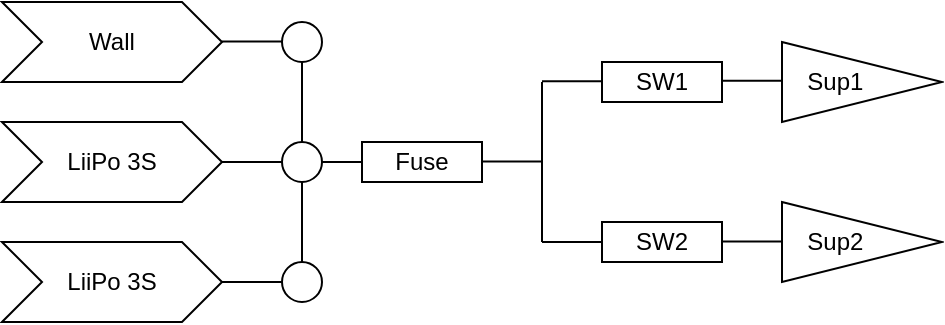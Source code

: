 <mxfile>
    <diagram id="hC7p9-AB-ZFEgGeFdhRV" name="Page-1">
        <mxGraphModel dx="583" dy="293" grid="1" gridSize="10" guides="1" tooltips="1" connect="1" arrows="1" fold="1" page="1" pageScale="1" pageWidth="850" pageHeight="1100" math="0" shadow="0">
            <root>
                <mxCell id="0"/>
                <mxCell id="1" parent="0"/>
                <mxCell id="4" value="Sup1&amp;nbsp; &amp;nbsp; &amp;nbsp; &amp;nbsp;&amp;nbsp;" style="triangle;whiteSpace=wrap;html=1;" vertex="1" parent="1">
                    <mxGeometry x="480" y="240" width="80" height="40" as="geometry"/>
                </mxCell>
                <mxCell id="6" value="LiiPo 3S" style="shape=step;perimeter=stepPerimeter;whiteSpace=wrap;html=1;fixedSize=1;" vertex="1" parent="1">
                    <mxGeometry x="90" y="280" width="110" height="40" as="geometry"/>
                </mxCell>
                <mxCell id="7" value="LiiPo 3S" style="shape=step;perimeter=stepPerimeter;whiteSpace=wrap;html=1;fixedSize=1;" vertex="1" parent="1">
                    <mxGeometry x="90" y="340" width="110" height="40" as="geometry"/>
                </mxCell>
                <mxCell id="8" value="Wall" style="shape=step;perimeter=stepPerimeter;whiteSpace=wrap;html=1;fixedSize=1;" vertex="1" parent="1">
                    <mxGeometry x="90" y="220" width="110" height="40" as="geometry"/>
                </mxCell>
                <mxCell id="9" value="Sup2&amp;nbsp; &amp;nbsp; &amp;nbsp; &amp;nbsp;&amp;nbsp;" style="triangle;whiteSpace=wrap;html=1;" vertex="1" parent="1">
                    <mxGeometry x="480" y="320" width="80" height="40" as="geometry"/>
                </mxCell>
                <mxCell id="11" value="SW1" style="rounded=0;whiteSpace=wrap;html=1;" vertex="1" parent="1">
                    <mxGeometry x="390" y="250" width="60" height="20" as="geometry"/>
                </mxCell>
                <mxCell id="12" value="Fuse" style="rounded=0;whiteSpace=wrap;html=1;" vertex="1" parent="1">
                    <mxGeometry x="270" y="290" width="60" height="20" as="geometry"/>
                </mxCell>
                <mxCell id="13" value="" style="endArrow=none;html=1;" edge="1" parent="1">
                    <mxGeometry width="50" height="50" relative="1" as="geometry">
                        <mxPoint x="200" y="360" as="sourcePoint"/>
                        <mxPoint x="240" y="360" as="targetPoint"/>
                    </mxGeometry>
                </mxCell>
                <mxCell id="14" value="" style="endArrow=none;html=1;" edge="1" parent="1">
                    <mxGeometry width="50" height="50" relative="1" as="geometry">
                        <mxPoint x="200" y="300" as="sourcePoint"/>
                        <mxPoint x="240" y="300" as="targetPoint"/>
                    </mxGeometry>
                </mxCell>
                <mxCell id="15" value="" style="endArrow=none;html=1;" edge="1" parent="1">
                    <mxGeometry width="50" height="50" relative="1" as="geometry">
                        <mxPoint x="200" y="239.8" as="sourcePoint"/>
                        <mxPoint x="240" y="239.8" as="targetPoint"/>
                    </mxGeometry>
                </mxCell>
                <mxCell id="17" value="" style="endArrow=none;html=1;" edge="1" parent="1" source="20">
                    <mxGeometry width="50" height="50" relative="1" as="geometry">
                        <mxPoint x="240" y="300" as="sourcePoint"/>
                        <mxPoint x="240" y="240" as="targetPoint"/>
                    </mxGeometry>
                </mxCell>
                <mxCell id="18" value="" style="endArrow=none;html=1;" edge="1" parent="1" source="23">
                    <mxGeometry width="50" height="50" relative="1" as="geometry">
                        <mxPoint x="240" y="360" as="sourcePoint"/>
                        <mxPoint x="240" y="300" as="targetPoint"/>
                    </mxGeometry>
                </mxCell>
                <mxCell id="19" value="" style="endArrow=none;html=1;" edge="1" parent="1">
                    <mxGeometry width="50" height="50" relative="1" as="geometry">
                        <mxPoint x="270" y="300" as="sourcePoint"/>
                        <mxPoint x="240" y="300" as="targetPoint"/>
                    </mxGeometry>
                </mxCell>
                <mxCell id="20" value="" style="ellipse;whiteSpace=wrap;html=1;aspect=fixed;" vertex="1" parent="1">
                    <mxGeometry x="230" y="230" width="20" height="20" as="geometry"/>
                </mxCell>
                <mxCell id="21" value="" style="endArrow=none;html=1;" edge="1" parent="1" target="20">
                    <mxGeometry width="50" height="50" relative="1" as="geometry">
                        <mxPoint x="240" y="300" as="sourcePoint"/>
                        <mxPoint x="240" y="240" as="targetPoint"/>
                    </mxGeometry>
                </mxCell>
                <mxCell id="22" value="" style="ellipse;whiteSpace=wrap;html=1;aspect=fixed;" vertex="1" parent="1">
                    <mxGeometry x="230" y="290" width="20" height="20" as="geometry"/>
                </mxCell>
                <mxCell id="23" value="" style="ellipse;whiteSpace=wrap;html=1;aspect=fixed;" vertex="1" parent="1">
                    <mxGeometry x="230" y="350" width="20" height="20" as="geometry"/>
                </mxCell>
                <mxCell id="24" value="" style="endArrow=none;html=1;" edge="1" parent="1" target="23">
                    <mxGeometry width="50" height="50" relative="1" as="geometry">
                        <mxPoint x="240" y="360" as="sourcePoint"/>
                        <mxPoint x="240" y="300" as="targetPoint"/>
                    </mxGeometry>
                </mxCell>
                <mxCell id="25" value="" style="endArrow=none;html=1;" edge="1" parent="1">
                    <mxGeometry width="50" height="50" relative="1" as="geometry">
                        <mxPoint x="360" y="299.8" as="sourcePoint"/>
                        <mxPoint x="330" y="299.8" as="targetPoint"/>
                    </mxGeometry>
                </mxCell>
                <mxCell id="26" value="" style="endArrow=none;html=1;" edge="1" parent="1">
                    <mxGeometry width="50" height="50" relative="1" as="geometry">
                        <mxPoint x="360" y="340" as="sourcePoint"/>
                        <mxPoint x="360" y="300" as="targetPoint"/>
                    </mxGeometry>
                </mxCell>
                <mxCell id="27" value="" style="endArrow=none;html=1;" edge="1" parent="1">
                    <mxGeometry width="50" height="50" relative="1" as="geometry">
                        <mxPoint x="360" y="300" as="sourcePoint"/>
                        <mxPoint x="360" y="260" as="targetPoint"/>
                    </mxGeometry>
                </mxCell>
                <mxCell id="28" value="" style="endArrow=none;html=1;" edge="1" parent="1">
                    <mxGeometry width="50" height="50" relative="1" as="geometry">
                        <mxPoint x="390" y="259.6" as="sourcePoint"/>
                        <mxPoint x="360" y="259.6" as="targetPoint"/>
                    </mxGeometry>
                </mxCell>
                <mxCell id="29" value="" style="endArrow=none;html=1;" edge="1" parent="1">
                    <mxGeometry width="50" height="50" relative="1" as="geometry">
                        <mxPoint x="390" y="340" as="sourcePoint"/>
                        <mxPoint x="360" y="340" as="targetPoint"/>
                    </mxGeometry>
                </mxCell>
                <mxCell id="30" value="SW2" style="rounded=0;whiteSpace=wrap;html=1;" vertex="1" parent="1">
                    <mxGeometry x="390" y="330" width="60" height="20" as="geometry"/>
                </mxCell>
                <mxCell id="31" value="" style="endArrow=none;html=1;" edge="1" parent="1">
                    <mxGeometry width="50" height="50" relative="1" as="geometry">
                        <mxPoint x="480" y="259.43" as="sourcePoint"/>
                        <mxPoint x="450" y="259.43" as="targetPoint"/>
                    </mxGeometry>
                </mxCell>
                <mxCell id="32" value="" style="endArrow=none;html=1;" edge="1" parent="1">
                    <mxGeometry width="50" height="50" relative="1" as="geometry">
                        <mxPoint x="480" y="339.71" as="sourcePoint"/>
                        <mxPoint x="450" y="339.71" as="targetPoint"/>
                    </mxGeometry>
                </mxCell>
            </root>
        </mxGraphModel>
    </diagram>
</mxfile>